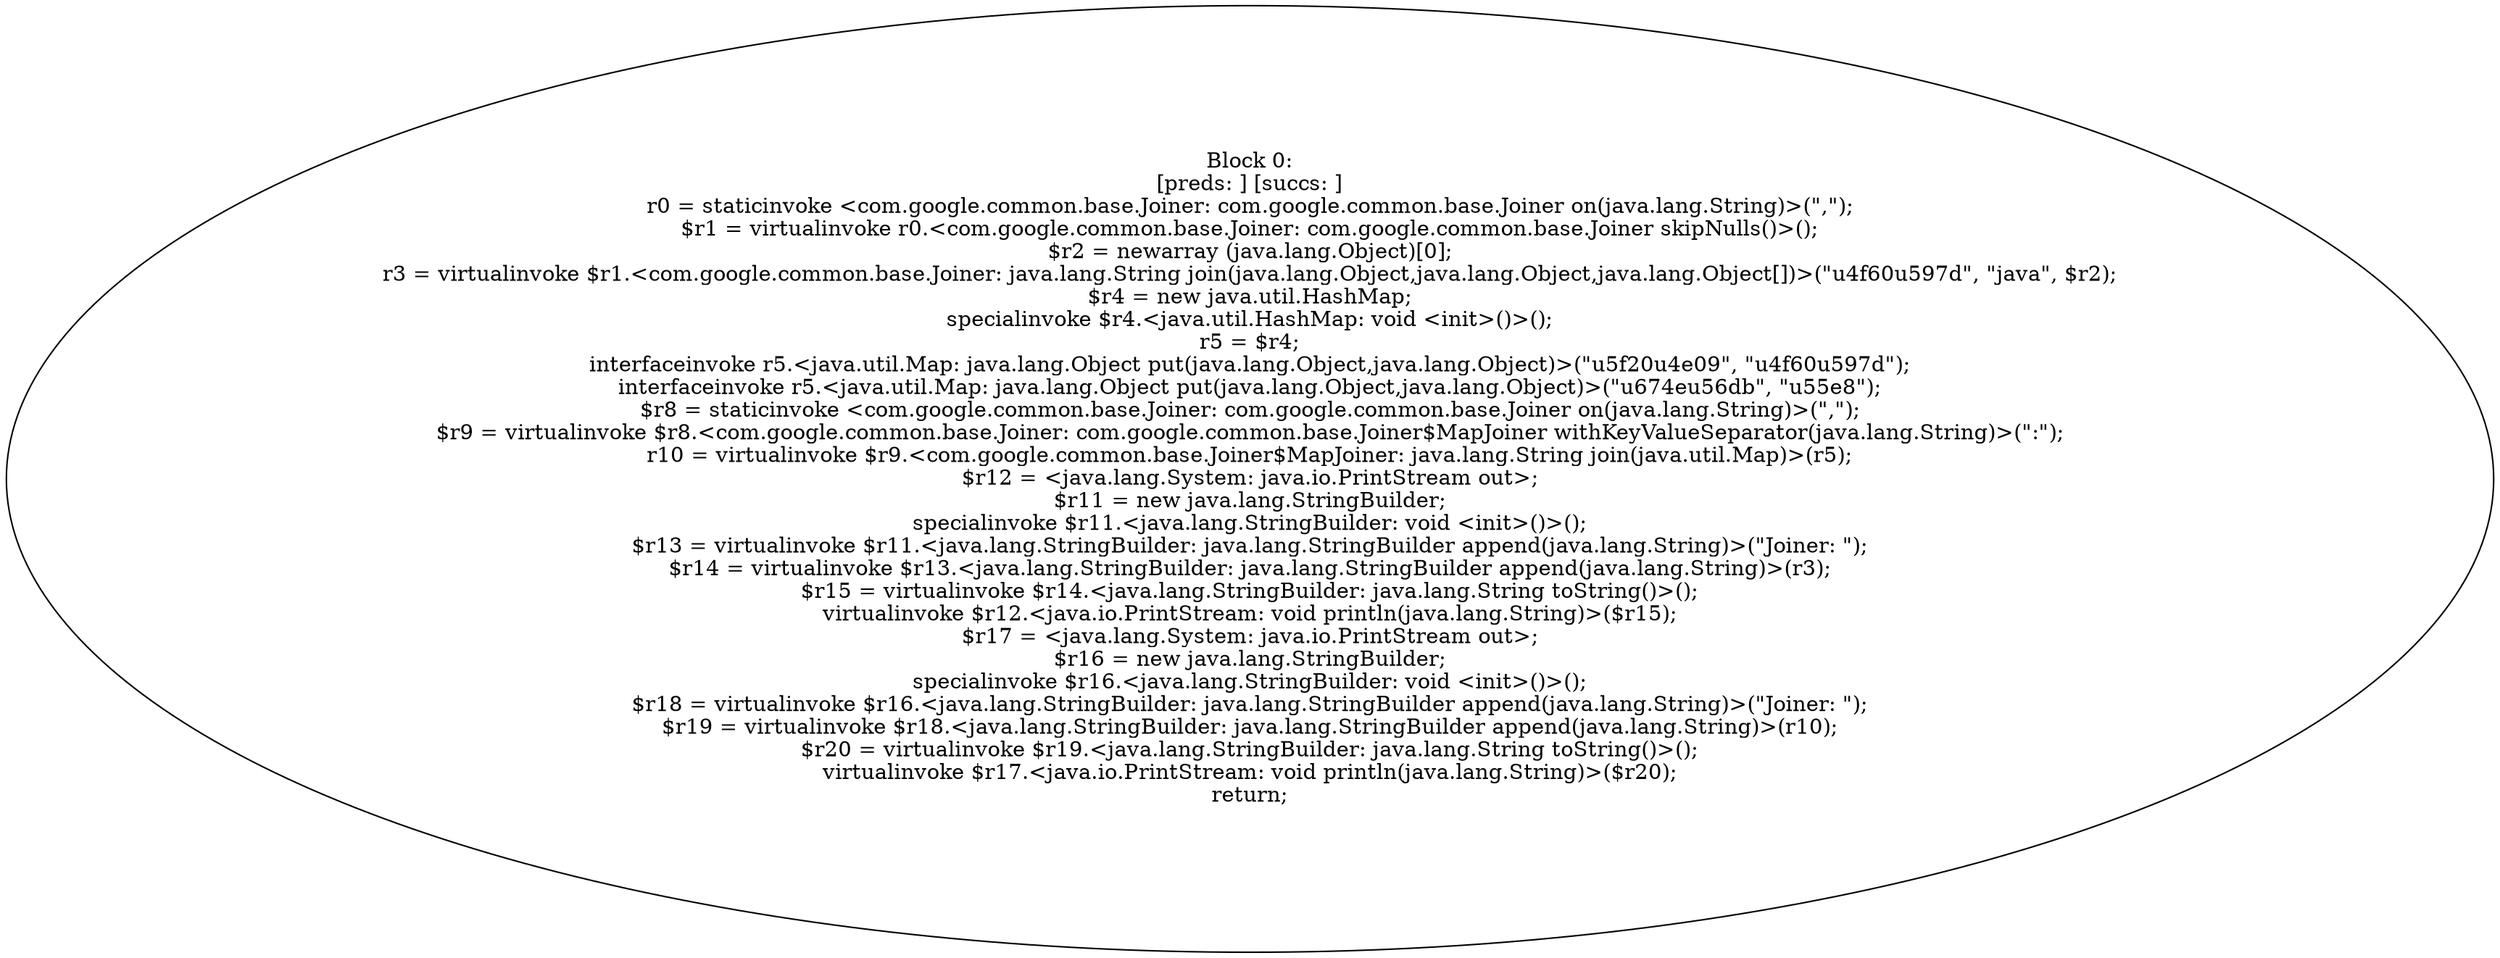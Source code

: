 digraph "unitGraph" {
    "Block 0:
[preds: ] [succs: ]
r0 = staticinvoke <com.google.common.base.Joiner: com.google.common.base.Joiner on(java.lang.String)>(\",\");
$r1 = virtualinvoke r0.<com.google.common.base.Joiner: com.google.common.base.Joiner skipNulls()>();
$r2 = newarray (java.lang.Object)[0];
r3 = virtualinvoke $r1.<com.google.common.base.Joiner: java.lang.String join(java.lang.Object,java.lang.Object,java.lang.Object[])>(\"\u4f60\u597d\", \"java\", $r2);
$r4 = new java.util.HashMap;
specialinvoke $r4.<java.util.HashMap: void <init>()>();
r5 = $r4;
interfaceinvoke r5.<java.util.Map: java.lang.Object put(java.lang.Object,java.lang.Object)>(\"\u5f20\u4e09\", \"\u4f60\u597d\");
interfaceinvoke r5.<java.util.Map: java.lang.Object put(java.lang.Object,java.lang.Object)>(\"\u674e\u56db\", \"\u55e8\");
$r8 = staticinvoke <com.google.common.base.Joiner: com.google.common.base.Joiner on(java.lang.String)>(\",\");
$r9 = virtualinvoke $r8.<com.google.common.base.Joiner: com.google.common.base.Joiner$MapJoiner withKeyValueSeparator(java.lang.String)>(\":\");
r10 = virtualinvoke $r9.<com.google.common.base.Joiner$MapJoiner: java.lang.String join(java.util.Map)>(r5);
$r12 = <java.lang.System: java.io.PrintStream out>;
$r11 = new java.lang.StringBuilder;
specialinvoke $r11.<java.lang.StringBuilder: void <init>()>();
$r13 = virtualinvoke $r11.<java.lang.StringBuilder: java.lang.StringBuilder append(java.lang.String)>(\"Joiner: \");
$r14 = virtualinvoke $r13.<java.lang.StringBuilder: java.lang.StringBuilder append(java.lang.String)>(r3);
$r15 = virtualinvoke $r14.<java.lang.StringBuilder: java.lang.String toString()>();
virtualinvoke $r12.<java.io.PrintStream: void println(java.lang.String)>($r15);
$r17 = <java.lang.System: java.io.PrintStream out>;
$r16 = new java.lang.StringBuilder;
specialinvoke $r16.<java.lang.StringBuilder: void <init>()>();
$r18 = virtualinvoke $r16.<java.lang.StringBuilder: java.lang.StringBuilder append(java.lang.String)>(\"Joiner: \");
$r19 = virtualinvoke $r18.<java.lang.StringBuilder: java.lang.StringBuilder append(java.lang.String)>(r10);
$r20 = virtualinvoke $r19.<java.lang.StringBuilder: java.lang.String toString()>();
virtualinvoke $r17.<java.io.PrintStream: void println(java.lang.String)>($r20);
return;
"
}
